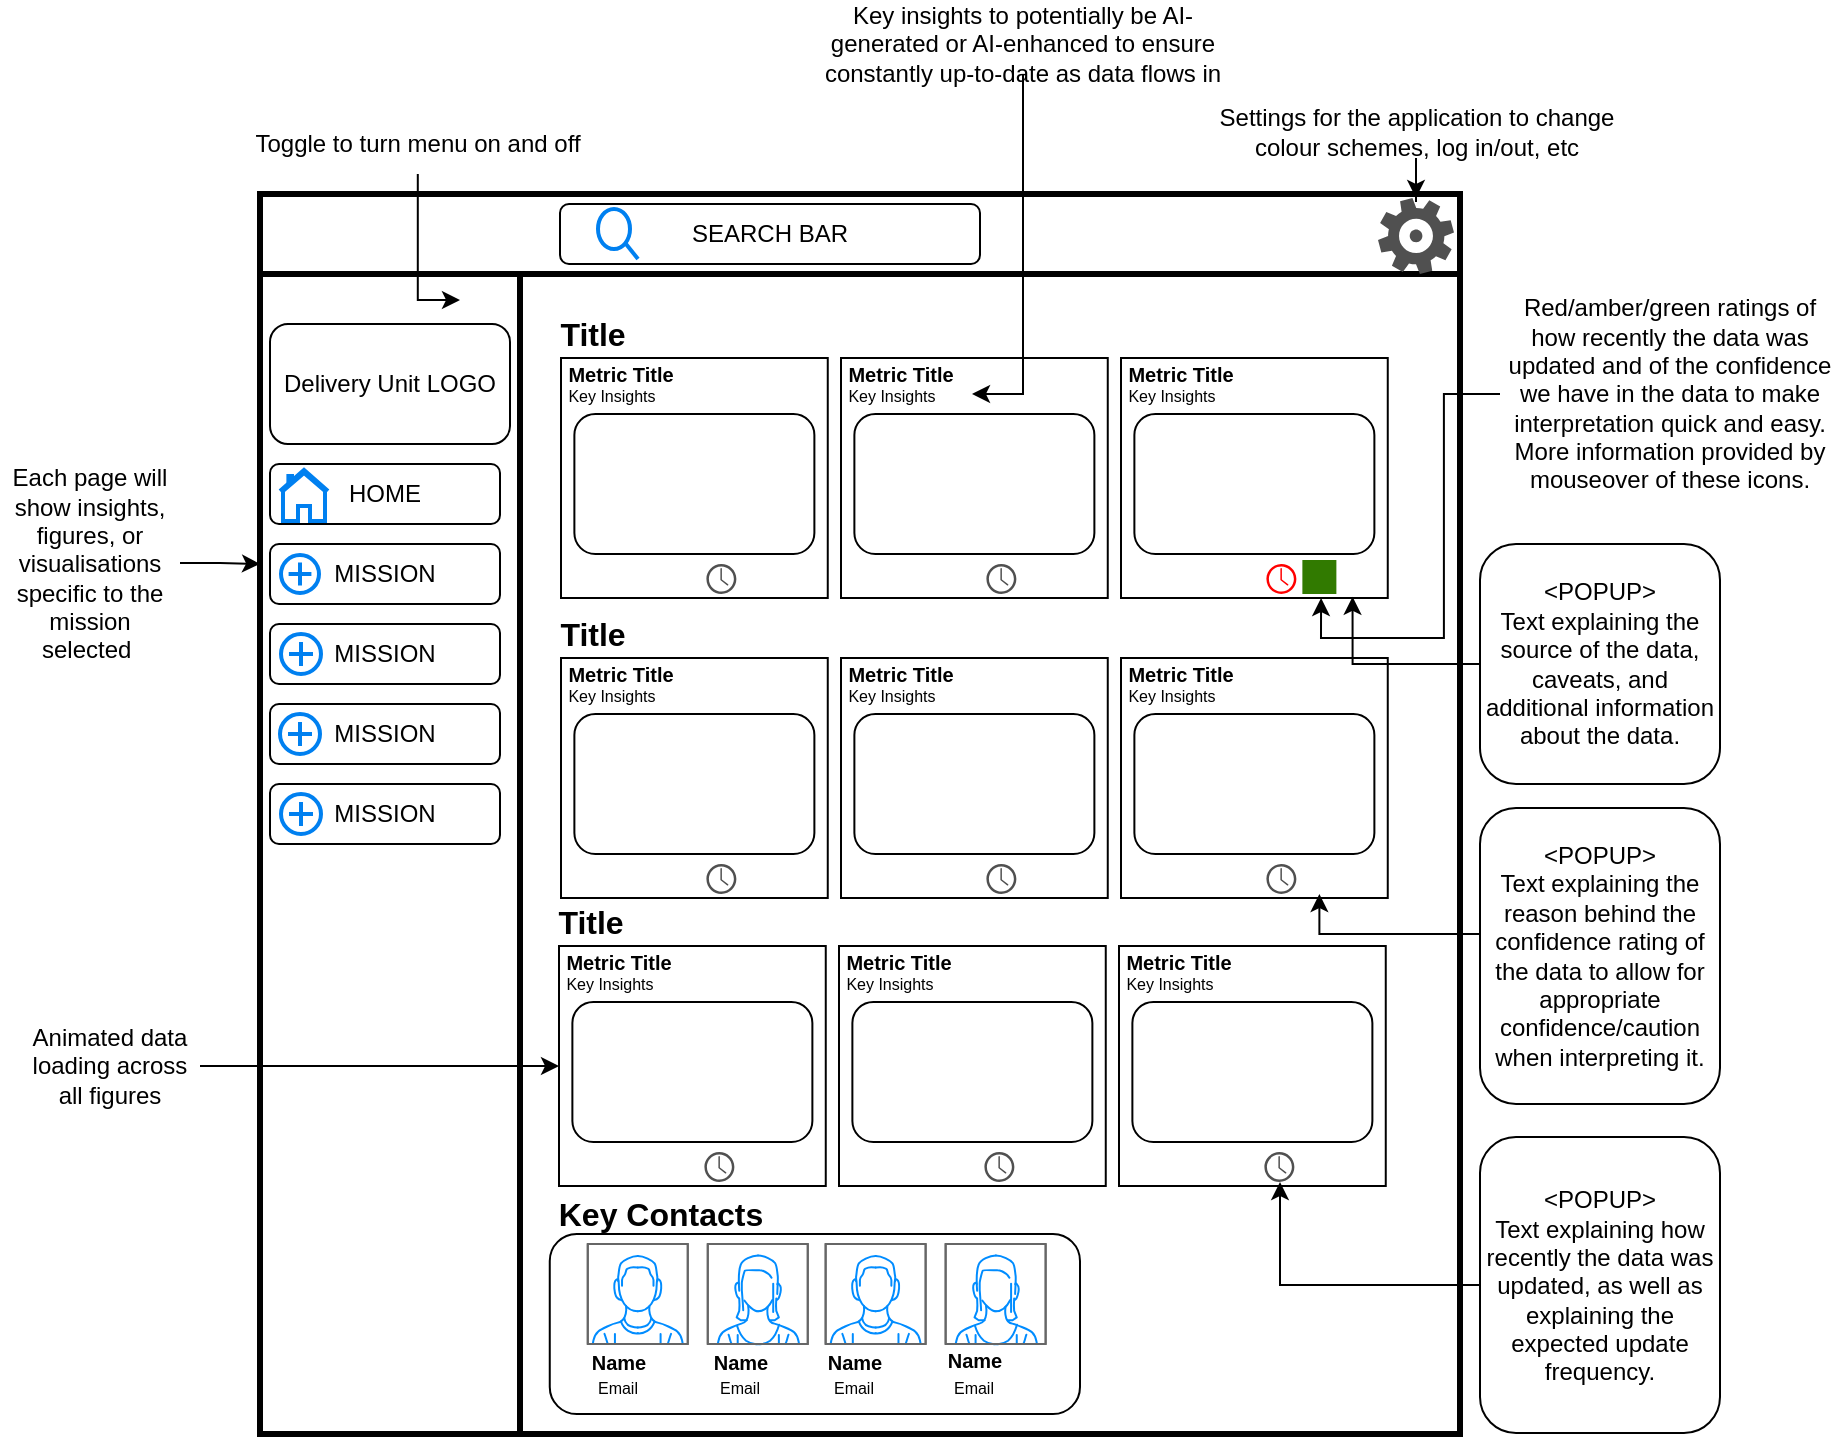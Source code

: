 <mxfile version="24.7.6">
  <diagram name="Page-1" id="oqYdGcHT3AEx5KWIuhEE">
    <mxGraphModel dx="1820" dy="1764" grid="1" gridSize="10" guides="1" tooltips="1" connect="1" arrows="1" fold="1" page="1" pageScale="1" pageWidth="827" pageHeight="1169" math="0" shadow="0">
      <root>
        <mxCell id="0" />
        <mxCell id="1" parent="0" />
        <mxCell id="GvqYhBLNUC9iz9NB5fcP-3" value="" style="rounded=0;whiteSpace=wrap;html=1;strokeWidth=3;" vertex="1" parent="1">
          <mxGeometry x="220" y="80" width="470" height="580" as="geometry" />
        </mxCell>
        <mxCell id="GvqYhBLNUC9iz9NB5fcP-4" value="" style="rounded=0;whiteSpace=wrap;html=1;strokeWidth=3;" vertex="1" parent="1">
          <mxGeometry x="90" y="80" width="130" height="580" as="geometry" />
        </mxCell>
        <mxCell id="GvqYhBLNUC9iz9NB5fcP-5" value="Delivery Unit LOGO" style="rounded=1;whiteSpace=wrap;html=1;" vertex="1" parent="1">
          <mxGeometry x="95" y="105" width="120" height="60" as="geometry" />
        </mxCell>
        <mxCell id="GvqYhBLNUC9iz9NB5fcP-6" value="HOME" style="rounded=1;whiteSpace=wrap;html=1;align=center;" vertex="1" parent="1">
          <mxGeometry x="95" y="175" width="115" height="30" as="geometry" />
        </mxCell>
        <mxCell id="GvqYhBLNUC9iz9NB5fcP-7" value="MISSION" style="rounded=1;whiteSpace=wrap;html=1;align=center;" vertex="1" parent="1">
          <mxGeometry x="95" y="215" width="115" height="30" as="geometry" />
        </mxCell>
        <mxCell id="GvqYhBLNUC9iz9NB5fcP-8" value="MISSION" style="rounded=1;whiteSpace=wrap;html=1;align=center;" vertex="1" parent="1">
          <mxGeometry x="95" y="255" width="115" height="30" as="geometry" />
        </mxCell>
        <mxCell id="GvqYhBLNUC9iz9NB5fcP-9" value="MISSION" style="rounded=1;whiteSpace=wrap;html=1;align=center;" vertex="1" parent="1">
          <mxGeometry x="95" y="295" width="115" height="30" as="geometry" />
        </mxCell>
        <mxCell id="GvqYhBLNUC9iz9NB5fcP-42" value="" style="group" vertex="1" connectable="0" parent="1">
          <mxGeometry x="220" y="110" width="153.88" height="132" as="geometry" />
        </mxCell>
        <mxCell id="GvqYhBLNUC9iz9NB5fcP-11" value="" style="rounded=0;whiteSpace=wrap;html=1;" vertex="1" parent="GvqYhBLNUC9iz9NB5fcP-42">
          <mxGeometry x="20.5" y="12" width="133.38" height="120" as="geometry" />
        </mxCell>
        <mxCell id="GvqYhBLNUC9iz9NB5fcP-27" value="Metric Title" style="text;strokeColor=none;fillColor=none;html=1;fontSize=10;fontStyle=1;verticalAlign=middle;align=center;" vertex="1" parent="GvqYhBLNUC9iz9NB5fcP-42">
          <mxGeometry width="100" height="40" as="geometry" />
        </mxCell>
        <mxCell id="GvqYhBLNUC9iz9NB5fcP-30" value="" style="rounded=1;whiteSpace=wrap;html=1;" vertex="1" parent="GvqYhBLNUC9iz9NB5fcP-42">
          <mxGeometry x="27.19" y="40" width="120" height="70" as="geometry" />
        </mxCell>
        <UserObject label="&lt;font style=&quot;font-size: 8px;&quot;&gt;Key Insights&lt;/font&gt;" placeholders="1" name="Variable" id="GvqYhBLNUC9iz9NB5fcP-31">
          <mxCell style="text;html=1;strokeColor=none;fillColor=none;align=center;verticalAlign=middle;whiteSpace=wrap;overflow=hidden;" vertex="1" parent="GvqYhBLNUC9iz9NB5fcP-42">
            <mxGeometry x="6" y="20" width="80" height="20" as="geometry" />
          </mxCell>
        </UserObject>
        <mxCell id="GvqYhBLNUC9iz9NB5fcP-33" value="" style="shape=image;html=1;verticalAlign=top;verticalLabelPosition=bottom;labelBackgroundColor=#ffffff;imageAspect=0;aspect=fixed;image=https://cdn4.iconfinder.com/data/icons/core-ui-outlined/32/outlined_like-128.png;imageBackground=default;fillStyle=dots;" vertex="1" parent="GvqYhBLNUC9iz9NB5fcP-42">
          <mxGeometry x="111.19" y="113" width="17" height="17" as="geometry" />
        </mxCell>
        <mxCell id="GvqYhBLNUC9iz9NB5fcP-34" value="" style="sketch=0;pointerEvents=1;shadow=0;dashed=0;html=1;strokeColor=none;fillColor=#505050;labelPosition=center;verticalLabelPosition=bottom;verticalAlign=top;outlineConnect=0;align=center;shape=mxgraph.office.concepts.clock;" vertex="1" parent="GvqYhBLNUC9iz9NB5fcP-42">
          <mxGeometry x="93.19" y="115" width="15" height="15" as="geometry" />
        </mxCell>
        <mxCell id="GvqYhBLNUC9iz9NB5fcP-37" value="" style="shape=image;html=1;verticalAlign=top;verticalLabelPosition=bottom;labelBackgroundColor=#ffffff;imageAspect=0;aspect=fixed;image=https://cdn1.iconfinder.com/data/icons/iconoir-vol-3/24/question-mark-circle-128.png" vertex="1" parent="GvqYhBLNUC9iz9NB5fcP-42">
          <mxGeometry x="128.19" y="112" width="19" height="19" as="geometry" />
        </mxCell>
        <mxCell id="GvqYhBLNUC9iz9NB5fcP-26" value="Title" style="text;strokeColor=none;fillColor=none;html=1;fontSize=16;fontStyle=1;verticalAlign=middle;align=center;" vertex="1" parent="GvqYhBLNUC9iz9NB5fcP-42">
          <mxGeometry x="-14" y="-20" width="100" height="40" as="geometry" />
        </mxCell>
        <mxCell id="GvqYhBLNUC9iz9NB5fcP-155" value="" style="shape=image;html=1;verticalAlign=top;verticalLabelPosition=bottom;labelBackgroundColor=#ffffff;imageAspect=0;aspect=fixed;image=https://cdn0.iconfinder.com/data/icons/phosphor-duotone-vol-3/256/toggle-left-duotone-128.png" vertex="1" parent="GvqYhBLNUC9iz9NB5fcP-42">
          <mxGeometry x="-30" y="-32" width="30" height="30" as="geometry" />
        </mxCell>
        <mxCell id="GvqYhBLNUC9iz9NB5fcP-39" value="" style="shape=image;html=1;verticalAlign=top;verticalLabelPosition=bottom;labelBackgroundColor=#ffffff;imageAspect=0;aspect=fixed;image=https://cdn1.iconfinder.com/data/icons/unicons-line-vol-2/24/chart-line-128.png" vertex="1" parent="1">
          <mxGeometry x="275.19" y="153" width="64" height="64" as="geometry" />
        </mxCell>
        <mxCell id="GvqYhBLNUC9iz9NB5fcP-43" value="" style="group" vertex="1" connectable="0" parent="1">
          <mxGeometry x="360" y="110" width="197.19" height="132" as="geometry" />
        </mxCell>
        <mxCell id="GvqYhBLNUC9iz9NB5fcP-44" value="" style="rounded=0;whiteSpace=wrap;html=1;" vertex="1" parent="GvqYhBLNUC9iz9NB5fcP-43">
          <mxGeometry x="20.5" y="12" width="133.38" height="120" as="geometry" />
        </mxCell>
        <mxCell id="GvqYhBLNUC9iz9NB5fcP-45" value="Metric Title" style="text;strokeColor=none;fillColor=none;html=1;fontSize=10;fontStyle=1;verticalAlign=middle;align=center;" vertex="1" parent="GvqYhBLNUC9iz9NB5fcP-43">
          <mxGeometry width="100" height="40" as="geometry" />
        </mxCell>
        <mxCell id="GvqYhBLNUC9iz9NB5fcP-46" value="" style="rounded=1;whiteSpace=wrap;html=1;" vertex="1" parent="GvqYhBLNUC9iz9NB5fcP-43">
          <mxGeometry x="27.19" y="40" width="120" height="70" as="geometry" />
        </mxCell>
        <UserObject label="&lt;font style=&quot;font-size: 8px;&quot;&gt;Key Insights&lt;/font&gt;" placeholders="1" name="Variable" id="GvqYhBLNUC9iz9NB5fcP-47">
          <mxCell style="text;html=1;strokeColor=none;fillColor=none;align=center;verticalAlign=middle;whiteSpace=wrap;overflow=hidden;" vertex="1" parent="GvqYhBLNUC9iz9NB5fcP-43">
            <mxGeometry x="6" y="20" width="80" height="20" as="geometry" />
          </mxCell>
        </UserObject>
        <mxCell id="GvqYhBLNUC9iz9NB5fcP-48" value="" style="shape=image;html=1;verticalAlign=top;verticalLabelPosition=bottom;labelBackgroundColor=#ffffff;imageAspect=0;aspect=fixed;image=https://cdn4.iconfinder.com/data/icons/core-ui-outlined/32/outlined_like-128.png" vertex="1" parent="GvqYhBLNUC9iz9NB5fcP-43">
          <mxGeometry x="111.19" y="113" width="17" height="17" as="geometry" />
        </mxCell>
        <mxCell id="GvqYhBLNUC9iz9NB5fcP-49" value="" style="sketch=0;pointerEvents=1;shadow=0;dashed=0;html=1;strokeColor=none;fillColor=#505050;labelPosition=center;verticalLabelPosition=bottom;verticalAlign=top;outlineConnect=0;align=center;shape=mxgraph.office.concepts.clock;" vertex="1" parent="GvqYhBLNUC9iz9NB5fcP-43">
          <mxGeometry x="93.19" y="115" width="15" height="15" as="geometry" />
        </mxCell>
        <mxCell id="GvqYhBLNUC9iz9NB5fcP-50" value="" style="shape=image;html=1;verticalAlign=top;verticalLabelPosition=bottom;labelBackgroundColor=#ffffff;imageAspect=0;aspect=fixed;image=https://cdn1.iconfinder.com/data/icons/iconoir-vol-3/24/question-mark-circle-128.png" vertex="1" parent="GvqYhBLNUC9iz9NB5fcP-43">
          <mxGeometry x="128.19" y="112" width="19" height="19" as="geometry" />
        </mxCell>
        <mxCell id="GvqYhBLNUC9iz9NB5fcP-41" value="" style="shape=image;html=1;verticalAlign=top;verticalLabelPosition=bottom;labelBackgroundColor=#ffffff;imageAspect=0;aspect=fixed;image=https://cdn1.iconfinder.com/data/icons/unicons-line-vol-2/24/chart-128.png" vertex="1" parent="GvqYhBLNUC9iz9NB5fcP-43">
          <mxGeometry x="49.94" y="40" width="74.5" height="74.5" as="geometry" />
        </mxCell>
        <mxCell id="GvqYhBLNUC9iz9NB5fcP-51" value="" style="group" vertex="1" connectable="0" parent="1">
          <mxGeometry x="500" y="110" width="153.88" height="168" as="geometry" />
        </mxCell>
        <mxCell id="GvqYhBLNUC9iz9NB5fcP-52" value="" style="rounded=0;whiteSpace=wrap;html=1;" vertex="1" parent="GvqYhBLNUC9iz9NB5fcP-51">
          <mxGeometry x="20.5" y="12" width="133.38" height="120" as="geometry" />
        </mxCell>
        <mxCell id="GvqYhBLNUC9iz9NB5fcP-53" value="Metric Title" style="text;strokeColor=none;fillColor=none;html=1;fontSize=10;fontStyle=1;verticalAlign=middle;align=center;" vertex="1" parent="GvqYhBLNUC9iz9NB5fcP-51">
          <mxGeometry width="100" height="40" as="geometry" />
        </mxCell>
        <mxCell id="GvqYhBLNUC9iz9NB5fcP-54" value="" style="rounded=1;whiteSpace=wrap;html=1;" vertex="1" parent="GvqYhBLNUC9iz9NB5fcP-51">
          <mxGeometry x="27.19" y="40" width="120" height="70" as="geometry" />
        </mxCell>
        <UserObject label="&lt;font style=&quot;font-size: 8px;&quot;&gt;Key Insights&lt;/font&gt;" placeholders="1" name="Variable" id="GvqYhBLNUC9iz9NB5fcP-55">
          <mxCell style="text;html=1;strokeColor=none;fillColor=none;align=center;verticalAlign=middle;whiteSpace=wrap;overflow=hidden;" vertex="1" parent="GvqYhBLNUC9iz9NB5fcP-51">
            <mxGeometry x="6" y="20" width="80" height="20" as="geometry" />
          </mxCell>
        </UserObject>
        <mxCell id="GvqYhBLNUC9iz9NB5fcP-56" value="" style="shape=image;html=1;verticalAlign=top;verticalLabelPosition=bottom;labelBackgroundColor=#ffffff;imageAspect=0;aspect=fixed;image=https://cdn4.iconfinder.com/data/icons/core-ui-outlined/32/outlined_like-128.png;imageBorder=none;imageBackground=#317a00;" vertex="1" parent="GvqYhBLNUC9iz9NB5fcP-51">
          <mxGeometry x="111.19" y="113" width="17" height="17" as="geometry" />
        </mxCell>
        <mxCell id="GvqYhBLNUC9iz9NB5fcP-57" value="" style="sketch=0;pointerEvents=1;shadow=0;dashed=0;html=1;strokeColor=none;fillColor=#ff0000;labelPosition=center;verticalLabelPosition=bottom;verticalAlign=top;outlineConnect=0;align=center;shape=mxgraph.office.concepts.clock;" vertex="1" parent="GvqYhBLNUC9iz9NB5fcP-51">
          <mxGeometry x="93.19" y="115" width="15" height="15" as="geometry" />
        </mxCell>
        <mxCell id="GvqYhBLNUC9iz9NB5fcP-58" value="" style="shape=image;html=1;verticalAlign=top;verticalLabelPosition=bottom;labelBackgroundColor=#ffffff;imageAspect=0;aspect=fixed;image=https://cdn1.iconfinder.com/data/icons/iconoir-vol-3/24/question-mark-circle-128.png" vertex="1" parent="GvqYhBLNUC9iz9NB5fcP-51">
          <mxGeometry x="128.19" y="112" width="19" height="19" as="geometry" />
        </mxCell>
        <mxCell id="GvqYhBLNUC9iz9NB5fcP-40" value="" style="shape=image;html=1;verticalAlign=top;verticalLabelPosition=bottom;labelBackgroundColor=#ffffff;imageAspect=0;aspect=fixed;image=https://cdn1.iconfinder.com/data/icons/unicons-line-vol-2/24/chart-growth-128.png" vertex="1" parent="GvqYhBLNUC9iz9NB5fcP-51">
          <mxGeometry x="41.94" y="43" width="70" height="70" as="geometry" />
        </mxCell>
        <mxCell id="GvqYhBLNUC9iz9NB5fcP-59" value="" style="group" vertex="1" connectable="0" parent="1">
          <mxGeometry x="220" y="260" width="153.88" height="132" as="geometry" />
        </mxCell>
        <mxCell id="GvqYhBLNUC9iz9NB5fcP-60" value="" style="rounded=0;whiteSpace=wrap;html=1;" vertex="1" parent="GvqYhBLNUC9iz9NB5fcP-59">
          <mxGeometry x="20.5" y="12" width="133.38" height="120" as="geometry" />
        </mxCell>
        <mxCell id="GvqYhBLNUC9iz9NB5fcP-61" value="Metric Title" style="text;strokeColor=none;fillColor=none;html=1;fontSize=10;fontStyle=1;verticalAlign=middle;align=center;" vertex="1" parent="GvqYhBLNUC9iz9NB5fcP-59">
          <mxGeometry width="100" height="40" as="geometry" />
        </mxCell>
        <mxCell id="GvqYhBLNUC9iz9NB5fcP-62" value="" style="rounded=1;whiteSpace=wrap;html=1;" vertex="1" parent="GvqYhBLNUC9iz9NB5fcP-59">
          <mxGeometry x="27.19" y="40" width="120" height="70" as="geometry" />
        </mxCell>
        <UserObject label="&lt;font style=&quot;font-size: 8px;&quot;&gt;Key Insights&lt;/font&gt;" placeholders="1" name="Variable" id="GvqYhBLNUC9iz9NB5fcP-63">
          <mxCell style="text;html=1;strokeColor=none;fillColor=none;align=center;verticalAlign=middle;whiteSpace=wrap;overflow=hidden;" vertex="1" parent="GvqYhBLNUC9iz9NB5fcP-59">
            <mxGeometry x="6" y="20" width="80" height="20" as="geometry" />
          </mxCell>
        </UserObject>
        <mxCell id="GvqYhBLNUC9iz9NB5fcP-64" value="" style="shape=image;html=1;verticalAlign=top;verticalLabelPosition=bottom;labelBackgroundColor=#ffffff;imageAspect=0;aspect=fixed;image=https://cdn4.iconfinder.com/data/icons/core-ui-outlined/32/outlined_like-128.png" vertex="1" parent="GvqYhBLNUC9iz9NB5fcP-59">
          <mxGeometry x="111.19" y="113" width="17" height="17" as="geometry" />
        </mxCell>
        <mxCell id="GvqYhBLNUC9iz9NB5fcP-65" value="" style="sketch=0;pointerEvents=1;shadow=0;dashed=0;html=1;strokeColor=none;fillColor=#505050;labelPosition=center;verticalLabelPosition=bottom;verticalAlign=top;outlineConnect=0;align=center;shape=mxgraph.office.concepts.clock;" vertex="1" parent="GvqYhBLNUC9iz9NB5fcP-59">
          <mxGeometry x="93.19" y="115" width="15" height="15" as="geometry" />
        </mxCell>
        <mxCell id="GvqYhBLNUC9iz9NB5fcP-66" value="" style="shape=image;html=1;verticalAlign=top;verticalLabelPosition=bottom;labelBackgroundColor=#ffffff;imageAspect=0;aspect=fixed;image=https://cdn1.iconfinder.com/data/icons/iconoir-vol-3/24/question-mark-circle-128.png" vertex="1" parent="GvqYhBLNUC9iz9NB5fcP-59">
          <mxGeometry x="128.19" y="112" width="19" height="19" as="geometry" />
        </mxCell>
        <mxCell id="GvqYhBLNUC9iz9NB5fcP-67" value="Title" style="text;strokeColor=none;fillColor=none;html=1;fontSize=16;fontStyle=1;verticalAlign=middle;align=center;" vertex="1" parent="GvqYhBLNUC9iz9NB5fcP-59">
          <mxGeometry x="-14" y="-20" width="100" height="40" as="geometry" />
        </mxCell>
        <mxCell id="GvqYhBLNUC9iz9NB5fcP-137" value="" style="shape=image;html=1;verticalAlign=top;verticalLabelPosition=bottom;labelBackgroundColor=#ffffff;imageAspect=0;aspect=fixed;image=https://cdn1.iconfinder.com/data/icons/unicons-line-vol-2/24/chart-128.png" vertex="1" parent="GvqYhBLNUC9iz9NB5fcP-59">
          <mxGeometry x="49.94" y="37.75" width="74.5" height="74.5" as="geometry" />
        </mxCell>
        <mxCell id="GvqYhBLNUC9iz9NB5fcP-68" value="" style="group" vertex="1" connectable="0" parent="1">
          <mxGeometry x="360" y="260" width="153.88" height="132" as="geometry" />
        </mxCell>
        <mxCell id="GvqYhBLNUC9iz9NB5fcP-69" value="" style="rounded=0;whiteSpace=wrap;html=1;" vertex="1" parent="GvqYhBLNUC9iz9NB5fcP-68">
          <mxGeometry x="20.5" y="12" width="133.38" height="120" as="geometry" />
        </mxCell>
        <mxCell id="GvqYhBLNUC9iz9NB5fcP-70" value="Metric Title" style="text;strokeColor=none;fillColor=none;html=1;fontSize=10;fontStyle=1;verticalAlign=middle;align=center;" vertex="1" parent="GvqYhBLNUC9iz9NB5fcP-68">
          <mxGeometry width="100" height="40" as="geometry" />
        </mxCell>
        <mxCell id="GvqYhBLNUC9iz9NB5fcP-71" value="" style="rounded=1;whiteSpace=wrap;html=1;" vertex="1" parent="GvqYhBLNUC9iz9NB5fcP-68">
          <mxGeometry x="27.19" y="40" width="120" height="70" as="geometry" />
        </mxCell>
        <UserObject label="&lt;font style=&quot;font-size: 8px;&quot;&gt;Key Insights&lt;/font&gt;" placeholders="1" name="Variable" id="GvqYhBLNUC9iz9NB5fcP-72">
          <mxCell style="text;html=1;strokeColor=none;fillColor=none;align=center;verticalAlign=middle;whiteSpace=wrap;overflow=hidden;" vertex="1" parent="GvqYhBLNUC9iz9NB5fcP-68">
            <mxGeometry x="6" y="20" width="80" height="20" as="geometry" />
          </mxCell>
        </UserObject>
        <mxCell id="GvqYhBLNUC9iz9NB5fcP-73" value="" style="shape=image;html=1;verticalAlign=top;verticalLabelPosition=bottom;labelBackgroundColor=#ffffff;imageAspect=0;aspect=fixed;image=https://cdn4.iconfinder.com/data/icons/core-ui-outlined/32/outlined_like-128.png" vertex="1" parent="GvqYhBLNUC9iz9NB5fcP-68">
          <mxGeometry x="111.19" y="113" width="17" height="17" as="geometry" />
        </mxCell>
        <mxCell id="GvqYhBLNUC9iz9NB5fcP-74" value="" style="sketch=0;pointerEvents=1;shadow=0;dashed=0;html=1;strokeColor=none;fillColor=#505050;labelPosition=center;verticalLabelPosition=bottom;verticalAlign=top;outlineConnect=0;align=center;shape=mxgraph.office.concepts.clock;" vertex="1" parent="GvqYhBLNUC9iz9NB5fcP-68">
          <mxGeometry x="93.19" y="115" width="15" height="15" as="geometry" />
        </mxCell>
        <mxCell id="GvqYhBLNUC9iz9NB5fcP-75" value="" style="shape=image;html=1;verticalAlign=top;verticalLabelPosition=bottom;labelBackgroundColor=#ffffff;imageAspect=0;aspect=fixed;image=https://cdn1.iconfinder.com/data/icons/iconoir-vol-3/24/question-mark-circle-128.png" vertex="1" parent="GvqYhBLNUC9iz9NB5fcP-68">
          <mxGeometry x="128.19" y="112" width="19" height="19" as="geometry" />
        </mxCell>
        <mxCell id="GvqYhBLNUC9iz9NB5fcP-149" value="" style="shape=image;html=1;verticalAlign=top;verticalLabelPosition=bottom;labelBackgroundColor=#ffffff;imageAspect=0;aspect=fixed;image=https://cdn1.iconfinder.com/data/icons/unicons-line-vol-2/24/chart-growth-128.png" vertex="1" parent="GvqYhBLNUC9iz9NB5fcP-68">
          <mxGeometry x="52.19" y="40" width="70" height="70" as="geometry" />
        </mxCell>
        <mxCell id="GvqYhBLNUC9iz9NB5fcP-76" value="" style="group" vertex="1" connectable="0" parent="1">
          <mxGeometry x="500" y="260" width="153.88" height="132" as="geometry" />
        </mxCell>
        <mxCell id="GvqYhBLNUC9iz9NB5fcP-77" value="" style="rounded=0;whiteSpace=wrap;html=1;" vertex="1" parent="GvqYhBLNUC9iz9NB5fcP-76">
          <mxGeometry x="20.5" y="12" width="133.38" height="120" as="geometry" />
        </mxCell>
        <mxCell id="GvqYhBLNUC9iz9NB5fcP-78" value="Metric Title" style="text;strokeColor=none;fillColor=none;html=1;fontSize=10;fontStyle=1;verticalAlign=middle;align=center;" vertex="1" parent="GvqYhBLNUC9iz9NB5fcP-76">
          <mxGeometry width="100" height="40" as="geometry" />
        </mxCell>
        <mxCell id="GvqYhBLNUC9iz9NB5fcP-79" value="" style="rounded=1;whiteSpace=wrap;html=1;" vertex="1" parent="GvqYhBLNUC9iz9NB5fcP-76">
          <mxGeometry x="27.19" y="40" width="120" height="70" as="geometry" />
        </mxCell>
        <UserObject label="&lt;font style=&quot;font-size: 8px;&quot;&gt;Key Insights&lt;/font&gt;" placeholders="1" name="Variable" id="GvqYhBLNUC9iz9NB5fcP-80">
          <mxCell style="text;html=1;strokeColor=none;fillColor=none;align=center;verticalAlign=middle;whiteSpace=wrap;overflow=hidden;" vertex="1" parent="GvqYhBLNUC9iz9NB5fcP-76">
            <mxGeometry x="6" y="20" width="80" height="20" as="geometry" />
          </mxCell>
        </UserObject>
        <mxCell id="GvqYhBLNUC9iz9NB5fcP-81" value="" style="shape=image;html=1;verticalAlign=top;verticalLabelPosition=bottom;labelBackgroundColor=#ffffff;imageAspect=0;aspect=fixed;image=https://cdn4.iconfinder.com/data/icons/core-ui-outlined/32/outlined_like-128.png" vertex="1" parent="GvqYhBLNUC9iz9NB5fcP-76">
          <mxGeometry x="111.19" y="113" width="17" height="17" as="geometry" />
        </mxCell>
        <mxCell id="GvqYhBLNUC9iz9NB5fcP-82" value="" style="sketch=0;pointerEvents=1;shadow=0;dashed=0;html=1;strokeColor=none;fillColor=#505050;labelPosition=center;verticalLabelPosition=bottom;verticalAlign=top;outlineConnect=0;align=center;shape=mxgraph.office.concepts.clock;" vertex="1" parent="GvqYhBLNUC9iz9NB5fcP-76">
          <mxGeometry x="93.19" y="115" width="15" height="15" as="geometry" />
        </mxCell>
        <mxCell id="GvqYhBLNUC9iz9NB5fcP-83" value="" style="shape=image;html=1;verticalAlign=top;verticalLabelPosition=bottom;labelBackgroundColor=#ffffff;imageAspect=0;aspect=fixed;image=https://cdn1.iconfinder.com/data/icons/iconoir-vol-3/24/question-mark-circle-128.png" vertex="1" parent="GvqYhBLNUC9iz9NB5fcP-76">
          <mxGeometry x="128.19" y="112" width="19" height="19" as="geometry" />
        </mxCell>
        <mxCell id="GvqYhBLNUC9iz9NB5fcP-150" value="" style="shape=image;html=1;verticalAlign=top;verticalLabelPosition=bottom;labelBackgroundColor=#ffffff;imageAspect=0;aspect=fixed;image=https://cdn1.iconfinder.com/data/icons/unicons-line-vol-2/24/chart-line-128.png" vertex="1" parent="GvqYhBLNUC9iz9NB5fcP-76">
          <mxGeometry x="47.19" y="43" width="64" height="64" as="geometry" />
        </mxCell>
        <mxCell id="GvqYhBLNUC9iz9NB5fcP-84" value="" style="group" vertex="1" connectable="0" parent="1">
          <mxGeometry x="219" y="404" width="153.88" height="166" as="geometry" />
        </mxCell>
        <mxCell id="GvqYhBLNUC9iz9NB5fcP-85" value="" style="rounded=0;whiteSpace=wrap;html=1;" vertex="1" parent="GvqYhBLNUC9iz9NB5fcP-84">
          <mxGeometry x="20.5" y="12" width="133.38" height="120" as="geometry" />
        </mxCell>
        <mxCell id="GvqYhBLNUC9iz9NB5fcP-86" value="Metric Title" style="text;strokeColor=none;fillColor=none;html=1;fontSize=10;fontStyle=1;verticalAlign=middle;align=center;" vertex="1" parent="GvqYhBLNUC9iz9NB5fcP-84">
          <mxGeometry width="100" height="40" as="geometry" />
        </mxCell>
        <mxCell id="GvqYhBLNUC9iz9NB5fcP-87" value="" style="rounded=1;whiteSpace=wrap;html=1;" vertex="1" parent="GvqYhBLNUC9iz9NB5fcP-84">
          <mxGeometry x="27.19" y="40" width="120" height="70" as="geometry" />
        </mxCell>
        <UserObject label="&lt;font style=&quot;font-size: 8px;&quot;&gt;Key Insights&lt;/font&gt;" placeholders="1" name="Variable" id="GvqYhBLNUC9iz9NB5fcP-88">
          <mxCell style="text;html=1;strokeColor=none;fillColor=none;align=center;verticalAlign=middle;whiteSpace=wrap;overflow=hidden;" vertex="1" parent="GvqYhBLNUC9iz9NB5fcP-84">
            <mxGeometry x="6" y="20" width="80" height="20" as="geometry" />
          </mxCell>
        </UserObject>
        <mxCell id="GvqYhBLNUC9iz9NB5fcP-89" value="" style="shape=image;html=1;verticalAlign=top;verticalLabelPosition=bottom;labelBackgroundColor=#ffffff;imageAspect=0;aspect=fixed;image=https://cdn4.iconfinder.com/data/icons/core-ui-outlined/32/outlined_like-128.png" vertex="1" parent="GvqYhBLNUC9iz9NB5fcP-84">
          <mxGeometry x="111.19" y="113" width="17" height="17" as="geometry" />
        </mxCell>
        <mxCell id="GvqYhBLNUC9iz9NB5fcP-90" value="" style="sketch=0;pointerEvents=1;shadow=0;dashed=0;html=1;strokeColor=none;fillColor=#505050;labelPosition=center;verticalLabelPosition=bottom;verticalAlign=top;outlineConnect=0;align=center;shape=mxgraph.office.concepts.clock;" vertex="1" parent="GvqYhBLNUC9iz9NB5fcP-84">
          <mxGeometry x="93.19" y="115" width="15" height="15" as="geometry" />
        </mxCell>
        <mxCell id="GvqYhBLNUC9iz9NB5fcP-91" value="" style="shape=image;html=1;verticalAlign=top;verticalLabelPosition=bottom;labelBackgroundColor=#ffffff;imageAspect=0;aspect=fixed;image=https://cdn1.iconfinder.com/data/icons/iconoir-vol-3/24/question-mark-circle-128.png" vertex="1" parent="GvqYhBLNUC9iz9NB5fcP-84">
          <mxGeometry x="128.19" y="112" width="19" height="19" as="geometry" />
        </mxCell>
        <mxCell id="GvqYhBLNUC9iz9NB5fcP-92" value="Title" style="text;strokeColor=none;fillColor=none;html=1;fontSize=16;fontStyle=1;verticalAlign=middle;align=center;" vertex="1" parent="GvqYhBLNUC9iz9NB5fcP-84">
          <mxGeometry x="-14" y="-20" width="100" height="40" as="geometry" />
        </mxCell>
        <mxCell id="GvqYhBLNUC9iz9NB5fcP-118" value="Key Contacts" style="text;strokeColor=none;fillColor=none;html=1;fontSize=16;fontStyle=1;verticalAlign=middle;align=center;" vertex="1" parent="GvqYhBLNUC9iz9NB5fcP-84">
          <mxGeometry x="20.5" y="126" width="100" height="40" as="geometry" />
        </mxCell>
        <mxCell id="GvqYhBLNUC9iz9NB5fcP-148" value="" style="shape=image;html=1;verticalAlign=top;verticalLabelPosition=bottom;labelBackgroundColor=#ffffff;imageAspect=0;aspect=fixed;image=https://cdn1.iconfinder.com/data/icons/unicons-line-vol-2/24/chart-growth-128.png" vertex="1" parent="GvqYhBLNUC9iz9NB5fcP-84">
          <mxGeometry x="52.19" y="43" width="70" height="70" as="geometry" />
        </mxCell>
        <mxCell id="GvqYhBLNUC9iz9NB5fcP-93" value="" style="group" vertex="1" connectable="0" parent="1">
          <mxGeometry x="359" y="404" width="153.88" height="132" as="geometry" />
        </mxCell>
        <mxCell id="GvqYhBLNUC9iz9NB5fcP-94" value="" style="rounded=0;whiteSpace=wrap;html=1;" vertex="1" parent="GvqYhBLNUC9iz9NB5fcP-93">
          <mxGeometry x="20.5" y="12" width="133.38" height="120" as="geometry" />
        </mxCell>
        <mxCell id="GvqYhBLNUC9iz9NB5fcP-95" value="Metric Title" style="text;strokeColor=none;fillColor=none;html=1;fontSize=10;fontStyle=1;verticalAlign=middle;align=center;" vertex="1" parent="GvqYhBLNUC9iz9NB5fcP-93">
          <mxGeometry width="100" height="40" as="geometry" />
        </mxCell>
        <mxCell id="GvqYhBLNUC9iz9NB5fcP-96" value="" style="rounded=1;whiteSpace=wrap;html=1;" vertex="1" parent="GvqYhBLNUC9iz9NB5fcP-93">
          <mxGeometry x="27.19" y="40" width="120" height="70" as="geometry" />
        </mxCell>
        <UserObject label="&lt;font style=&quot;font-size: 8px;&quot;&gt;Key Insights&lt;/font&gt;" placeholders="1" name="Variable" id="GvqYhBLNUC9iz9NB5fcP-97">
          <mxCell style="text;html=1;strokeColor=none;fillColor=none;align=center;verticalAlign=middle;whiteSpace=wrap;overflow=hidden;" vertex="1" parent="GvqYhBLNUC9iz9NB5fcP-93">
            <mxGeometry x="6" y="20" width="80" height="20" as="geometry" />
          </mxCell>
        </UserObject>
        <mxCell id="GvqYhBLNUC9iz9NB5fcP-98" value="" style="shape=image;html=1;verticalAlign=top;verticalLabelPosition=bottom;labelBackgroundColor=#ffffff;imageAspect=0;aspect=fixed;image=https://cdn4.iconfinder.com/data/icons/core-ui-outlined/32/outlined_like-128.png" vertex="1" parent="GvqYhBLNUC9iz9NB5fcP-93">
          <mxGeometry x="111.19" y="113" width="17" height="17" as="geometry" />
        </mxCell>
        <mxCell id="GvqYhBLNUC9iz9NB5fcP-99" value="" style="sketch=0;pointerEvents=1;shadow=0;dashed=0;html=1;strokeColor=none;fillColor=#505050;labelPosition=center;verticalLabelPosition=bottom;verticalAlign=top;outlineConnect=0;align=center;shape=mxgraph.office.concepts.clock;" vertex="1" parent="GvqYhBLNUC9iz9NB5fcP-93">
          <mxGeometry x="93.19" y="115" width="15" height="15" as="geometry" />
        </mxCell>
        <mxCell id="GvqYhBLNUC9iz9NB5fcP-100" value="" style="shape=image;html=1;verticalAlign=top;verticalLabelPosition=bottom;labelBackgroundColor=#ffffff;imageAspect=0;aspect=fixed;image=https://cdn1.iconfinder.com/data/icons/iconoir-vol-3/24/question-mark-circle-128.png" vertex="1" parent="GvqYhBLNUC9iz9NB5fcP-93">
          <mxGeometry x="128.19" y="112" width="19" height="19" as="geometry" />
        </mxCell>
        <mxCell id="GvqYhBLNUC9iz9NB5fcP-151" value="" style="shape=image;html=1;verticalAlign=top;verticalLabelPosition=bottom;labelBackgroundColor=#ffffff;imageAspect=0;aspect=fixed;image=https://cdn1.iconfinder.com/data/icons/unicons-line-vol-2/24/chart-line-128.png" vertex="1" parent="GvqYhBLNUC9iz9NB5fcP-93">
          <mxGeometry x="47.19" y="46" width="64" height="64" as="geometry" />
        </mxCell>
        <mxCell id="GvqYhBLNUC9iz9NB5fcP-101" value="" style="group" vertex="1" connectable="0" parent="1">
          <mxGeometry x="499" y="404" width="153.88" height="132" as="geometry" />
        </mxCell>
        <mxCell id="GvqYhBLNUC9iz9NB5fcP-102" value="" style="rounded=0;whiteSpace=wrap;html=1;" vertex="1" parent="GvqYhBLNUC9iz9NB5fcP-101">
          <mxGeometry x="20.5" y="12" width="133.38" height="120" as="geometry" />
        </mxCell>
        <mxCell id="GvqYhBLNUC9iz9NB5fcP-103" value="Metric Title" style="text;strokeColor=none;fillColor=none;html=1;fontSize=10;fontStyle=1;verticalAlign=middle;align=center;" vertex="1" parent="GvqYhBLNUC9iz9NB5fcP-101">
          <mxGeometry width="100" height="40" as="geometry" />
        </mxCell>
        <mxCell id="GvqYhBLNUC9iz9NB5fcP-104" value="" style="rounded=1;whiteSpace=wrap;html=1;" vertex="1" parent="GvqYhBLNUC9iz9NB5fcP-101">
          <mxGeometry x="27.19" y="40" width="120" height="70" as="geometry" />
        </mxCell>
        <UserObject label="&lt;font style=&quot;font-size: 8px;&quot;&gt;Key Insights&lt;/font&gt;" placeholders="1" name="Variable" id="GvqYhBLNUC9iz9NB5fcP-105">
          <mxCell style="text;html=1;strokeColor=none;fillColor=none;align=center;verticalAlign=middle;whiteSpace=wrap;overflow=hidden;" vertex="1" parent="GvqYhBLNUC9iz9NB5fcP-101">
            <mxGeometry x="6" y="20" width="80" height="20" as="geometry" />
          </mxCell>
        </UserObject>
        <mxCell id="GvqYhBLNUC9iz9NB5fcP-106" value="" style="shape=image;html=1;verticalAlign=top;verticalLabelPosition=bottom;labelBackgroundColor=#ffffff;imageAspect=0;aspect=fixed;image=https://cdn4.iconfinder.com/data/icons/core-ui-outlined/32/outlined_like-128.png" vertex="1" parent="GvqYhBLNUC9iz9NB5fcP-101">
          <mxGeometry x="111.19" y="113" width="17" height="17" as="geometry" />
        </mxCell>
        <mxCell id="GvqYhBLNUC9iz9NB5fcP-107" value="" style="sketch=0;pointerEvents=1;shadow=0;dashed=0;html=1;strokeColor=none;fillColor=#505050;labelPosition=center;verticalLabelPosition=bottom;verticalAlign=top;outlineConnect=0;align=center;shape=mxgraph.office.concepts.clock;" vertex="1" parent="GvqYhBLNUC9iz9NB5fcP-101">
          <mxGeometry x="93.19" y="115" width="15" height="15" as="geometry" />
        </mxCell>
        <mxCell id="GvqYhBLNUC9iz9NB5fcP-108" value="" style="shape=image;html=1;verticalAlign=top;verticalLabelPosition=bottom;labelBackgroundColor=#ffffff;imageAspect=0;aspect=fixed;image=https://cdn1.iconfinder.com/data/icons/iconoir-vol-3/24/question-mark-circle-128.png" vertex="1" parent="GvqYhBLNUC9iz9NB5fcP-101">
          <mxGeometry x="128.19" y="112" width="19" height="19" as="geometry" />
        </mxCell>
        <mxCell id="GvqYhBLNUC9iz9NB5fcP-138" value="" style="shape=image;html=1;verticalAlign=top;verticalLabelPosition=bottom;labelBackgroundColor=#ffffff;imageAspect=0;aspect=fixed;image=https://cdn1.iconfinder.com/data/icons/unicons-line-vol-2/24/chart-128.png" vertex="1" parent="GvqYhBLNUC9iz9NB5fcP-101">
          <mxGeometry x="49.94" y="40.5" width="74.5" height="74.5" as="geometry" />
        </mxCell>
        <mxCell id="GvqYhBLNUC9iz9NB5fcP-111" value="" style="rounded=1;whiteSpace=wrap;html=1;" vertex="1" parent="1">
          <mxGeometry x="234.88" y="560" width="265.12" height="90" as="geometry" />
        </mxCell>
        <mxCell id="GvqYhBLNUC9iz9NB5fcP-114" value="" style="verticalLabelPosition=bottom;shadow=0;dashed=0;align=center;html=1;verticalAlign=top;strokeWidth=1;shape=mxgraph.mockup.containers.userMale;strokeColor=#666666;strokeColor2=#008cff;" vertex="1" parent="1">
          <mxGeometry x="253.88" y="565" width="50" height="50" as="geometry" />
        </mxCell>
        <mxCell id="GvqYhBLNUC9iz9NB5fcP-115" value="" style="verticalLabelPosition=bottom;shadow=0;dashed=0;align=center;html=1;verticalAlign=top;strokeWidth=1;shape=mxgraph.mockup.containers.userFemale;strokeColor=#666666;strokeColor2=#008cff;" vertex="1" parent="1">
          <mxGeometry x="313.88" y="565" width="50" height="50" as="geometry" />
        </mxCell>
        <mxCell id="GvqYhBLNUC9iz9NB5fcP-116" value="" style="verticalLabelPosition=bottom;shadow=0;dashed=0;align=center;html=1;verticalAlign=top;strokeWidth=1;shape=mxgraph.mockup.containers.userMale;strokeColor=#666666;strokeColor2=#008cff;" vertex="1" parent="1">
          <mxGeometry x="372.82" y="565" width="50" height="50" as="geometry" />
        </mxCell>
        <mxCell id="GvqYhBLNUC9iz9NB5fcP-117" value="" style="verticalLabelPosition=bottom;shadow=0;dashed=0;align=center;html=1;verticalAlign=top;strokeWidth=1;shape=mxgraph.mockup.containers.userFemale;strokeColor=#666666;strokeColor2=#008cff;" vertex="1" parent="1">
          <mxGeometry x="432.82" y="565" width="50" height="50" as="geometry" />
        </mxCell>
        <mxCell id="GvqYhBLNUC9iz9NB5fcP-119" value="&lt;font style=&quot;font-size: 10px;&quot;&gt;Name&lt;/font&gt;" style="text;strokeColor=none;fillColor=none;html=1;fontSize=24;fontStyle=1;verticalAlign=middle;align=center;" vertex="1" parent="1">
          <mxGeometry x="219" y="600" width="100" height="40" as="geometry" />
        </mxCell>
        <UserObject label="Email&lt;div style=&quot;font-size: 8px;&quot;&gt;&lt;br style=&quot;font-size: 8px;&quot;&gt;&lt;/div&gt;" placeholders="1" name="Variable" id="GvqYhBLNUC9iz9NB5fcP-122">
          <mxCell style="text;html=1;strokeColor=none;fillColor=none;align=center;verticalAlign=middle;whiteSpace=wrap;overflow=hidden;fontSize=8;" vertex="1" parent="1">
            <mxGeometry x="229" y="630" width="80" height="20" as="geometry" />
          </mxCell>
        </UserObject>
        <mxCell id="GvqYhBLNUC9iz9NB5fcP-124" value="&lt;font style=&quot;font-size: 10px;&quot;&gt;Name&lt;/font&gt;" style="text;strokeColor=none;fillColor=none;html=1;fontSize=24;fontStyle=1;verticalAlign=middle;align=center;" vertex="1" parent="1">
          <mxGeometry x="280" y="600" width="100" height="40" as="geometry" />
        </mxCell>
        <mxCell id="GvqYhBLNUC9iz9NB5fcP-125" value="&lt;font style=&quot;font-size: 10px;&quot;&gt;Name&lt;/font&gt;" style="text;strokeColor=none;fillColor=none;html=1;fontSize=24;fontStyle=1;verticalAlign=middle;align=center;" vertex="1" parent="1">
          <mxGeometry x="336.94" y="600" width="100" height="40" as="geometry" />
        </mxCell>
        <mxCell id="GvqYhBLNUC9iz9NB5fcP-126" value="&lt;font style=&quot;font-size: 10px;&quot;&gt;Name&lt;/font&gt;" style="text;strokeColor=none;fillColor=none;html=1;fontSize=24;fontStyle=1;verticalAlign=middle;align=center;" vertex="1" parent="1">
          <mxGeometry x="397" y="599" width="100" height="40" as="geometry" />
        </mxCell>
        <UserObject label="Email&lt;div style=&quot;font-size: 8px;&quot;&gt;&lt;br style=&quot;font-size: 8px;&quot;&gt;&lt;/div&gt;" placeholders="1" name="Variable" id="GvqYhBLNUC9iz9NB5fcP-127">
          <mxCell style="text;html=1;strokeColor=none;fillColor=none;align=center;verticalAlign=middle;whiteSpace=wrap;overflow=hidden;fontSize=8;" vertex="1" parent="1">
            <mxGeometry x="290" y="630" width="80" height="20" as="geometry" />
          </mxCell>
        </UserObject>
        <UserObject label="Email&lt;div style=&quot;font-size: 8px;&quot;&gt;&lt;br style=&quot;font-size: 8px;&quot;&gt;&lt;/div&gt;" placeholders="1" name="Variable" id="GvqYhBLNUC9iz9NB5fcP-128">
          <mxCell style="text;html=1;strokeColor=none;fillColor=none;align=center;verticalAlign=middle;whiteSpace=wrap;overflow=hidden;fontSize=8;" vertex="1" parent="1">
            <mxGeometry x="346.94" y="630" width="80" height="20" as="geometry" />
          </mxCell>
        </UserObject>
        <UserObject label="Email&lt;div style=&quot;font-size: 8px;&quot;&gt;&lt;br style=&quot;font-size: 8px;&quot;&gt;&lt;/div&gt;" placeholders="1" name="Variable" id="GvqYhBLNUC9iz9NB5fcP-129">
          <mxCell style="text;html=1;strokeColor=none;fillColor=none;align=center;verticalAlign=middle;whiteSpace=wrap;overflow=hidden;fontSize=8;" vertex="1" parent="1">
            <mxGeometry x="407" y="630" width="80" height="20" as="geometry" />
          </mxCell>
        </UserObject>
        <mxCell id="GvqYhBLNUC9iz9NB5fcP-130" value="" style="rounded=0;whiteSpace=wrap;html=1;strokeWidth=3;" vertex="1" parent="1">
          <mxGeometry x="90" y="40" width="600" height="40" as="geometry" />
        </mxCell>
        <mxCell id="GvqYhBLNUC9iz9NB5fcP-131" value="MISSION" style="rounded=1;whiteSpace=wrap;html=1;align=center;" vertex="1" parent="1">
          <mxGeometry x="95" y="335" width="115" height="30" as="geometry" />
        </mxCell>
        <mxCell id="GvqYhBLNUC9iz9NB5fcP-132" value="" style="html=1;verticalLabelPosition=bottom;align=center;labelBackgroundColor=#ffffff;verticalAlign=top;strokeWidth=2;strokeColor=#0080F0;shadow=0;dashed=0;shape=mxgraph.ios7.icons.home;" vertex="1" parent="1">
          <mxGeometry x="100" y="178" width="24" height="25.5" as="geometry" />
        </mxCell>
        <mxCell id="GvqYhBLNUC9iz9NB5fcP-133" value="" style="html=1;verticalLabelPosition=bottom;align=center;labelBackgroundColor=#ffffff;verticalAlign=top;strokeWidth=2;strokeColor=#0080F0;shadow=0;dashed=0;shape=mxgraph.ios7.icons.add;" vertex="1" parent="1">
          <mxGeometry x="100.5" y="220.5" width="19" height="19" as="geometry" />
        </mxCell>
        <mxCell id="GvqYhBLNUC9iz9NB5fcP-134" value="" style="html=1;verticalLabelPosition=bottom;align=center;labelBackgroundColor=#ffffff;verticalAlign=top;strokeWidth=2;strokeColor=#0080F0;shadow=0;dashed=0;shape=mxgraph.ios7.icons.add;" vertex="1" parent="1">
          <mxGeometry x="100.5" y="260" width="20" height="20" as="geometry" />
        </mxCell>
        <mxCell id="GvqYhBLNUC9iz9NB5fcP-135" value="" style="html=1;verticalLabelPosition=bottom;align=center;labelBackgroundColor=#ffffff;verticalAlign=top;strokeWidth=2;strokeColor=#0080F0;shadow=0;dashed=0;shape=mxgraph.ios7.icons.add;" vertex="1" parent="1">
          <mxGeometry x="100" y="300" width="20" height="20" as="geometry" />
        </mxCell>
        <mxCell id="GvqYhBLNUC9iz9NB5fcP-136" value="" style="html=1;verticalLabelPosition=bottom;align=center;labelBackgroundColor=#ffffff;verticalAlign=top;strokeWidth=2;strokeColor=#0080F0;shadow=0;dashed=0;shape=mxgraph.ios7.icons.add;" vertex="1" parent="1">
          <mxGeometry x="100.5" y="340" width="20" height="20" as="geometry" />
        </mxCell>
        <mxCell id="GvqYhBLNUC9iz9NB5fcP-152" value="SEARCH BAR" style="rounded=1;whiteSpace=wrap;html=1;" vertex="1" parent="1">
          <mxGeometry x="240" y="45" width="210" height="30" as="geometry" />
        </mxCell>
        <mxCell id="GvqYhBLNUC9iz9NB5fcP-153" value="" style="html=1;verticalLabelPosition=bottom;align=center;labelBackgroundColor=#ffffff;verticalAlign=top;strokeWidth=2;strokeColor=#0080F0;shadow=0;dashed=0;shape=mxgraph.ios7.icons.looking_glass;" vertex="1" parent="1">
          <mxGeometry x="259" y="47.5" width="20" height="25" as="geometry" />
        </mxCell>
        <mxCell id="GvqYhBLNUC9iz9NB5fcP-154" value="" style="sketch=0;pointerEvents=1;shadow=0;dashed=0;html=1;strokeColor=none;fillColor=#505050;labelPosition=center;verticalLabelPosition=bottom;verticalAlign=top;outlineConnect=0;align=center;shape=mxgraph.office.concepts.settings_office_365;" vertex="1" parent="1">
          <mxGeometry x="649" y="42" width="38" height="38" as="geometry" />
        </mxCell>
        <mxCell id="GvqYhBLNUC9iz9NB5fcP-156" value="&lt;div&gt;&amp;lt;POPUP&amp;gt;&lt;/div&gt;&lt;div&gt;Text explaining the source of the data, caveats, and additional information about the data.&lt;/div&gt;" style="rounded=1;whiteSpace=wrap;html=1;" vertex="1" parent="1">
          <mxGeometry x="700" y="215" width="120" height="120" as="geometry" />
        </mxCell>
        <mxCell id="GvqYhBLNUC9iz9NB5fcP-163" style="edgeStyle=orthogonalEdgeStyle;rounded=0;orthogonalLoop=1;jettySize=auto;html=1;entryX=0.5;entryY=1;entryDx=0;entryDy=0;" edge="1" parent="1" source="GvqYhBLNUC9iz9NB5fcP-158" target="GvqYhBLNUC9iz9NB5fcP-81">
          <mxGeometry relative="1" as="geometry">
            <Array as="points">
              <mxPoint x="620" y="410" />
            </Array>
          </mxGeometry>
        </mxCell>
        <mxCell id="GvqYhBLNUC9iz9NB5fcP-158" value="&lt;div&gt;&amp;lt;POPUP&amp;gt;&lt;/div&gt;&lt;div&gt;Text explaining the reason behind the confidence rating of the data to allow for appropriate confidence/caution when interpreting it.&lt;/div&gt;" style="rounded=1;whiteSpace=wrap;html=1;" vertex="1" parent="1">
          <mxGeometry x="700" y="347" width="120" height="148" as="geometry" />
        </mxCell>
        <mxCell id="GvqYhBLNUC9iz9NB5fcP-164" style="edgeStyle=orthogonalEdgeStyle;rounded=0;orthogonalLoop=1;jettySize=auto;html=1;" edge="1" parent="1" source="GvqYhBLNUC9iz9NB5fcP-159" target="GvqYhBLNUC9iz9NB5fcP-107">
          <mxGeometry relative="1" as="geometry">
            <Array as="points">
              <mxPoint x="600" y="586" />
            </Array>
          </mxGeometry>
        </mxCell>
        <mxCell id="GvqYhBLNUC9iz9NB5fcP-159" value="&lt;div&gt;&amp;lt;POPUP&amp;gt;&lt;/div&gt;&lt;div&gt;Text explaining how recently the data was updated, as well as explaining the expected update frequency.&lt;/div&gt;" style="rounded=1;whiteSpace=wrap;html=1;" vertex="1" parent="1">
          <mxGeometry x="700" y="511.5" width="120" height="148" as="geometry" />
        </mxCell>
        <mxCell id="GvqYhBLNUC9iz9NB5fcP-161" style="edgeStyle=orthogonalEdgeStyle;rounded=0;orthogonalLoop=1;jettySize=auto;html=1;entryX=0.75;entryY=1;entryDx=0;entryDy=0;" edge="1" parent="1" source="GvqYhBLNUC9iz9NB5fcP-160" target="GvqYhBLNUC9iz9NB5fcP-52">
          <mxGeometry relative="1" as="geometry" />
        </mxCell>
        <mxCell id="GvqYhBLNUC9iz9NB5fcP-160" value="Red/amber/green ratings of how recently the data was updated and of the confidence we have in the data to make interpretation quick and easy. More information provided by mouseover of these icons." style="text;html=1;align=center;verticalAlign=middle;whiteSpace=wrap;rounded=0;" vertex="1" parent="1">
          <mxGeometry x="710" y="125" width="170" height="30" as="geometry" />
        </mxCell>
        <mxCell id="GvqYhBLNUC9iz9NB5fcP-162" style="edgeStyle=orthogonalEdgeStyle;rounded=0;orthogonalLoop=1;jettySize=auto;html=1;entryX=0.868;entryY=0.995;entryDx=0;entryDy=0;entryPerimeter=0;" edge="1" parent="1" source="GvqYhBLNUC9iz9NB5fcP-156" target="GvqYhBLNUC9iz9NB5fcP-52">
          <mxGeometry relative="1" as="geometry" />
        </mxCell>
        <mxCell id="GvqYhBLNUC9iz9NB5fcP-166" style="edgeStyle=orthogonalEdgeStyle;rounded=0;orthogonalLoop=1;jettySize=auto;html=1;entryX=0;entryY=0.5;entryDx=0;entryDy=0;" edge="1" parent="1" source="GvqYhBLNUC9iz9NB5fcP-165" target="GvqYhBLNUC9iz9NB5fcP-155">
          <mxGeometry relative="1" as="geometry" />
        </mxCell>
        <mxCell id="GvqYhBLNUC9iz9NB5fcP-165" value="Toggle to turn menu on and off" style="text;html=1;align=center;verticalAlign=middle;whiteSpace=wrap;rounded=0;" vertex="1" parent="1">
          <mxGeometry x="83.88" width="170" height="30" as="geometry" />
        </mxCell>
        <mxCell id="GvqYhBLNUC9iz9NB5fcP-168" style="edgeStyle=orthogonalEdgeStyle;rounded=0;orthogonalLoop=1;jettySize=auto;html=1;" edge="1" parent="1" source="GvqYhBLNUC9iz9NB5fcP-167" target="GvqYhBLNUC9iz9NB5fcP-154">
          <mxGeometry relative="1" as="geometry" />
        </mxCell>
        <mxCell id="GvqYhBLNUC9iz9NB5fcP-167" value="Settings for the application to change colour schemes, log in/out, etc" style="text;html=1;align=center;verticalAlign=middle;whiteSpace=wrap;rounded=0;" vertex="1" parent="1">
          <mxGeometry x="566.5" y="-6" width="203" height="30" as="geometry" />
        </mxCell>
        <mxCell id="GvqYhBLNUC9iz9NB5fcP-170" style="edgeStyle=orthogonalEdgeStyle;rounded=0;orthogonalLoop=1;jettySize=auto;html=1;entryX=1;entryY=0.5;entryDx=0;entryDy=0;" edge="1" parent="1" source="GvqYhBLNUC9iz9NB5fcP-169" target="GvqYhBLNUC9iz9NB5fcP-47">
          <mxGeometry relative="1" as="geometry" />
        </mxCell>
        <mxCell id="GvqYhBLNUC9iz9NB5fcP-169" value="Key insights to potentially be AI-generated or AI-enhanced to ensure constantly up-to-date as data flows in" style="text;html=1;align=center;verticalAlign=middle;whiteSpace=wrap;rounded=0;" vertex="1" parent="1">
          <mxGeometry x="370" y="-50" width="203" height="30" as="geometry" />
        </mxCell>
        <mxCell id="GvqYhBLNUC9iz9NB5fcP-172" style="edgeStyle=orthogonalEdgeStyle;rounded=0;orthogonalLoop=1;jettySize=auto;html=1;entryX=0;entryY=0.25;entryDx=0;entryDy=0;" edge="1" parent="1" source="GvqYhBLNUC9iz9NB5fcP-171" target="GvqYhBLNUC9iz9NB5fcP-4">
          <mxGeometry relative="1" as="geometry" />
        </mxCell>
        <mxCell id="GvqYhBLNUC9iz9NB5fcP-171" value="Each page will show insights, figures, or visualisations specific to the mission selected&amp;nbsp;" style="text;html=1;align=center;verticalAlign=middle;whiteSpace=wrap;rounded=0;" vertex="1" parent="1">
          <mxGeometry x="-40" y="209.5" width="90" height="30" as="geometry" />
        </mxCell>
        <mxCell id="GvqYhBLNUC9iz9NB5fcP-174" style="edgeStyle=orthogonalEdgeStyle;rounded=0;orthogonalLoop=1;jettySize=auto;html=1;entryX=0;entryY=0.5;entryDx=0;entryDy=0;" edge="1" parent="1" source="GvqYhBLNUC9iz9NB5fcP-173" target="GvqYhBLNUC9iz9NB5fcP-85">
          <mxGeometry relative="1" as="geometry" />
        </mxCell>
        <mxCell id="GvqYhBLNUC9iz9NB5fcP-173" value="Animated data loading across all figures" style="text;html=1;align=center;verticalAlign=middle;whiteSpace=wrap;rounded=0;" vertex="1" parent="1">
          <mxGeometry x="-30" y="461" width="90" height="30" as="geometry" />
        </mxCell>
      </root>
    </mxGraphModel>
  </diagram>
</mxfile>
